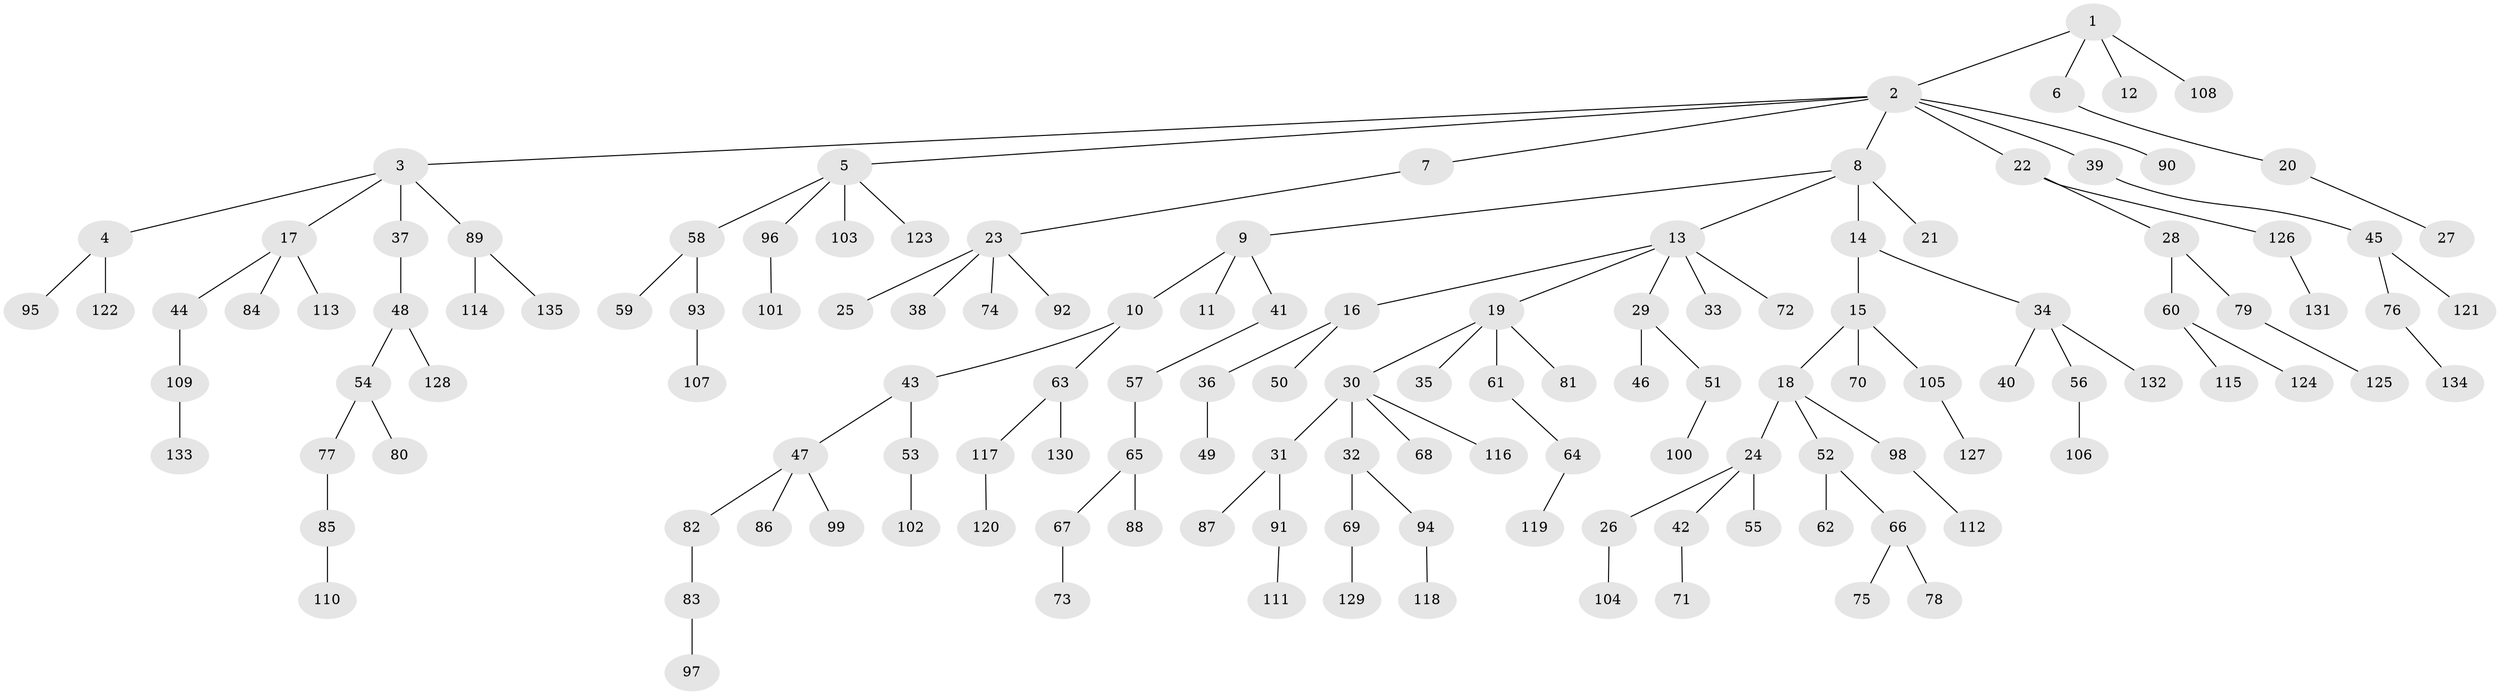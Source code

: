 // coarse degree distribution, {3: 0.08888888888888889, 8: 0.011111111111111112, 6: 0.011111111111111112, 2: 0.18888888888888888, 4: 0.1, 7: 0.022222222222222223, 1: 0.5666666666666667, 5: 0.011111111111111112}
// Generated by graph-tools (version 1.1) at 2025/42/03/06/25 10:42:04]
// undirected, 135 vertices, 134 edges
graph export_dot {
graph [start="1"]
  node [color=gray90,style=filled];
  1;
  2;
  3;
  4;
  5;
  6;
  7;
  8;
  9;
  10;
  11;
  12;
  13;
  14;
  15;
  16;
  17;
  18;
  19;
  20;
  21;
  22;
  23;
  24;
  25;
  26;
  27;
  28;
  29;
  30;
  31;
  32;
  33;
  34;
  35;
  36;
  37;
  38;
  39;
  40;
  41;
  42;
  43;
  44;
  45;
  46;
  47;
  48;
  49;
  50;
  51;
  52;
  53;
  54;
  55;
  56;
  57;
  58;
  59;
  60;
  61;
  62;
  63;
  64;
  65;
  66;
  67;
  68;
  69;
  70;
  71;
  72;
  73;
  74;
  75;
  76;
  77;
  78;
  79;
  80;
  81;
  82;
  83;
  84;
  85;
  86;
  87;
  88;
  89;
  90;
  91;
  92;
  93;
  94;
  95;
  96;
  97;
  98;
  99;
  100;
  101;
  102;
  103;
  104;
  105;
  106;
  107;
  108;
  109;
  110;
  111;
  112;
  113;
  114;
  115;
  116;
  117;
  118;
  119;
  120;
  121;
  122;
  123;
  124;
  125;
  126;
  127;
  128;
  129;
  130;
  131;
  132;
  133;
  134;
  135;
  1 -- 2;
  1 -- 6;
  1 -- 12;
  1 -- 108;
  2 -- 3;
  2 -- 5;
  2 -- 7;
  2 -- 8;
  2 -- 22;
  2 -- 39;
  2 -- 90;
  3 -- 4;
  3 -- 17;
  3 -- 37;
  3 -- 89;
  4 -- 95;
  4 -- 122;
  5 -- 58;
  5 -- 96;
  5 -- 103;
  5 -- 123;
  6 -- 20;
  7 -- 23;
  8 -- 9;
  8 -- 13;
  8 -- 14;
  8 -- 21;
  9 -- 10;
  9 -- 11;
  9 -- 41;
  10 -- 43;
  10 -- 63;
  13 -- 16;
  13 -- 19;
  13 -- 29;
  13 -- 33;
  13 -- 72;
  14 -- 15;
  14 -- 34;
  15 -- 18;
  15 -- 70;
  15 -- 105;
  16 -- 36;
  16 -- 50;
  17 -- 44;
  17 -- 84;
  17 -- 113;
  18 -- 24;
  18 -- 52;
  18 -- 98;
  19 -- 30;
  19 -- 35;
  19 -- 61;
  19 -- 81;
  20 -- 27;
  22 -- 28;
  22 -- 126;
  23 -- 25;
  23 -- 38;
  23 -- 74;
  23 -- 92;
  24 -- 26;
  24 -- 42;
  24 -- 55;
  26 -- 104;
  28 -- 60;
  28 -- 79;
  29 -- 46;
  29 -- 51;
  30 -- 31;
  30 -- 32;
  30 -- 68;
  30 -- 116;
  31 -- 87;
  31 -- 91;
  32 -- 69;
  32 -- 94;
  34 -- 40;
  34 -- 56;
  34 -- 132;
  36 -- 49;
  37 -- 48;
  39 -- 45;
  41 -- 57;
  42 -- 71;
  43 -- 47;
  43 -- 53;
  44 -- 109;
  45 -- 76;
  45 -- 121;
  47 -- 82;
  47 -- 86;
  47 -- 99;
  48 -- 54;
  48 -- 128;
  51 -- 100;
  52 -- 62;
  52 -- 66;
  53 -- 102;
  54 -- 77;
  54 -- 80;
  56 -- 106;
  57 -- 65;
  58 -- 59;
  58 -- 93;
  60 -- 115;
  60 -- 124;
  61 -- 64;
  63 -- 117;
  63 -- 130;
  64 -- 119;
  65 -- 67;
  65 -- 88;
  66 -- 75;
  66 -- 78;
  67 -- 73;
  69 -- 129;
  76 -- 134;
  77 -- 85;
  79 -- 125;
  82 -- 83;
  83 -- 97;
  85 -- 110;
  89 -- 114;
  89 -- 135;
  91 -- 111;
  93 -- 107;
  94 -- 118;
  96 -- 101;
  98 -- 112;
  105 -- 127;
  109 -- 133;
  117 -- 120;
  126 -- 131;
}

